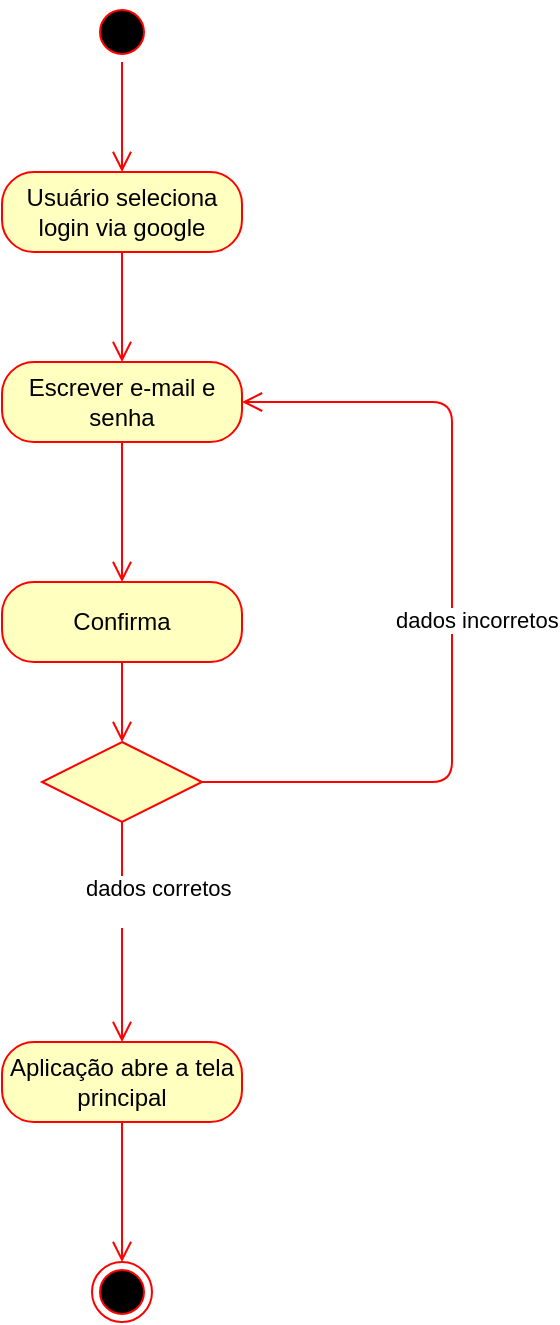 <mxfile version="12.3.3" type="google" pages="1"><diagram id="FfdlpWnL2gC2g0JPGXCw" name="Page-1"><mxGraphModel dx="653" dy="753" grid="1" gridSize="10" guides="1" tooltips="1" connect="1" arrows="1" fold="1" page="1" pageScale="1" pageWidth="827" pageHeight="1169" math="0" shadow="0"><root><mxCell id="0"/><mxCell id="1" parent="0"/><mxCell id="1Ow2Kd35byf2X1vuEoPy-3" value="" style="ellipse;html=1;shape=startState;fillColor=#000000;strokeColor=#ff0000;" vertex="1" parent="1"><mxGeometry x="230" y="40" width="30" height="30" as="geometry"/></mxCell><mxCell id="1Ow2Kd35byf2X1vuEoPy-4" value="" style="edgeStyle=orthogonalEdgeStyle;html=1;verticalAlign=bottom;endArrow=open;endSize=8;strokeColor=#ff0000;" edge="1" source="1Ow2Kd35byf2X1vuEoPy-3" parent="1" target="1Ow2Kd35byf2X1vuEoPy-5"><mxGeometry relative="1" as="geometry"><mxPoint x="245" y="130" as="targetPoint"/></mxGeometry></mxCell><mxCell id="1Ow2Kd35byf2X1vuEoPy-5" value="Usuário seleciona login via google" style="rounded=1;whiteSpace=wrap;html=1;arcSize=40;fontColor=#000000;fillColor=#ffffc0;strokeColor=#ff0000;" vertex="1" parent="1"><mxGeometry x="185" y="125" width="120" height="40" as="geometry"/></mxCell><mxCell id="1Ow2Kd35byf2X1vuEoPy-6" value="" style="edgeStyle=orthogonalEdgeStyle;html=1;verticalAlign=bottom;endArrow=open;endSize=8;strokeColor=#ff0000;" edge="1" source="1Ow2Kd35byf2X1vuEoPy-5" parent="1" target="1Ow2Kd35byf2X1vuEoPy-7"><mxGeometry relative="1" as="geometry"><mxPoint x="290" y="260" as="targetPoint"/></mxGeometry></mxCell><mxCell id="1Ow2Kd35byf2X1vuEoPy-7" value="Escrever e-mail e senha" style="rounded=1;whiteSpace=wrap;html=1;arcSize=40;fontColor=#000000;fillColor=#ffffc0;strokeColor=#ff0000;" vertex="1" parent="1"><mxGeometry x="185" y="220" width="120" height="40" as="geometry"/></mxCell><mxCell id="1Ow2Kd35byf2X1vuEoPy-8" value="" style="edgeStyle=orthogonalEdgeStyle;html=1;verticalAlign=bottom;endArrow=open;endSize=8;strokeColor=#ff0000;" edge="1" source="1Ow2Kd35byf2X1vuEoPy-7" parent="1" target="1Ow2Kd35byf2X1vuEoPy-9"><mxGeometry relative="1" as="geometry"><mxPoint x="290" y="390" as="targetPoint"/></mxGeometry></mxCell><mxCell id="1Ow2Kd35byf2X1vuEoPy-9" value="Confirma" style="rounded=1;whiteSpace=wrap;html=1;arcSize=40;fontColor=#000000;fillColor=#ffffc0;strokeColor=#ff0000;" vertex="1" parent="1"><mxGeometry x="185" y="330" width="120" height="40" as="geometry"/></mxCell><mxCell id="1Ow2Kd35byf2X1vuEoPy-10" value="" style="edgeStyle=orthogonalEdgeStyle;html=1;verticalAlign=bottom;endArrow=open;endSize=8;strokeColor=#ff0000;" edge="1" source="1Ow2Kd35byf2X1vuEoPy-9" parent="1" target="1Ow2Kd35byf2X1vuEoPy-13"><mxGeometry relative="1" as="geometry"><mxPoint x="290" y="520" as="targetPoint"/></mxGeometry></mxCell><mxCell id="1Ow2Kd35byf2X1vuEoPy-11" value="Aplicação abre a tela principal" style="rounded=1;whiteSpace=wrap;html=1;arcSize=40;fontColor=#000000;fillColor=#ffffc0;strokeColor=#ff0000;" vertex="1" parent="1"><mxGeometry x="185" y="560" width="120" height="40" as="geometry"/></mxCell><mxCell id="1Ow2Kd35byf2X1vuEoPy-12" value="" style="edgeStyle=orthogonalEdgeStyle;html=1;verticalAlign=bottom;endArrow=open;endSize=8;strokeColor=#ff0000;" edge="1" source="1Ow2Kd35byf2X1vuEoPy-11" parent="1" target="1Ow2Kd35byf2X1vuEoPy-18"><mxGeometry relative="1" as="geometry"><mxPoint x="310" y="790" as="targetPoint"/><Array as="points"/></mxGeometry></mxCell><mxCell id="1Ow2Kd35byf2X1vuEoPy-13" value="" style="rhombus;whiteSpace=wrap;html=1;fillColor=#ffffc0;strokeColor=#ff0000;" vertex="1" parent="1"><mxGeometry x="205" y="410" width="80" height="40" as="geometry"/></mxCell><mxCell id="1Ow2Kd35byf2X1vuEoPy-14" value="dados incorretos " style="edgeStyle=orthogonalEdgeStyle;html=1;align=left;verticalAlign=bottom;endArrow=open;endSize=8;strokeColor=#ff0000;" edge="1" source="1Ow2Kd35byf2X1vuEoPy-13" parent="1" target="1Ow2Kd35byf2X1vuEoPy-7"><mxGeometry x="-0.059" y="30" relative="1" as="geometry"><mxPoint x="430" y="520" as="targetPoint"/><Array as="points"><mxPoint x="410" y="430"/><mxPoint x="410" y="240"/></Array><mxPoint as="offset"/></mxGeometry></mxCell><mxCell id="1Ow2Kd35byf2X1vuEoPy-15" value="&lt;div&gt;dados corretos&lt;/div&gt;&lt;div&gt;&lt;br&gt;&lt;/div&gt;" style="edgeStyle=orthogonalEdgeStyle;html=1;align=left;verticalAlign=top;endArrow=open;endSize=8;strokeColor=#ff0000;" edge="1" source="1Ow2Kd35byf2X1vuEoPy-13" parent="1" target="1Ow2Kd35byf2X1vuEoPy-11"><mxGeometry x="-0.636" y="-20" relative="1" as="geometry"><mxPoint x="290" y="540" as="targetPoint"/><mxPoint as="offset"/></mxGeometry></mxCell><mxCell id="1Ow2Kd35byf2X1vuEoPy-18" value="" style="ellipse;html=1;shape=endState;fillColor=#000000;strokeColor=#ff0000;" vertex="1" parent="1"><mxGeometry x="230" y="670" width="30" height="30" as="geometry"/></mxCell></root></mxGraphModel></diagram></mxfile>